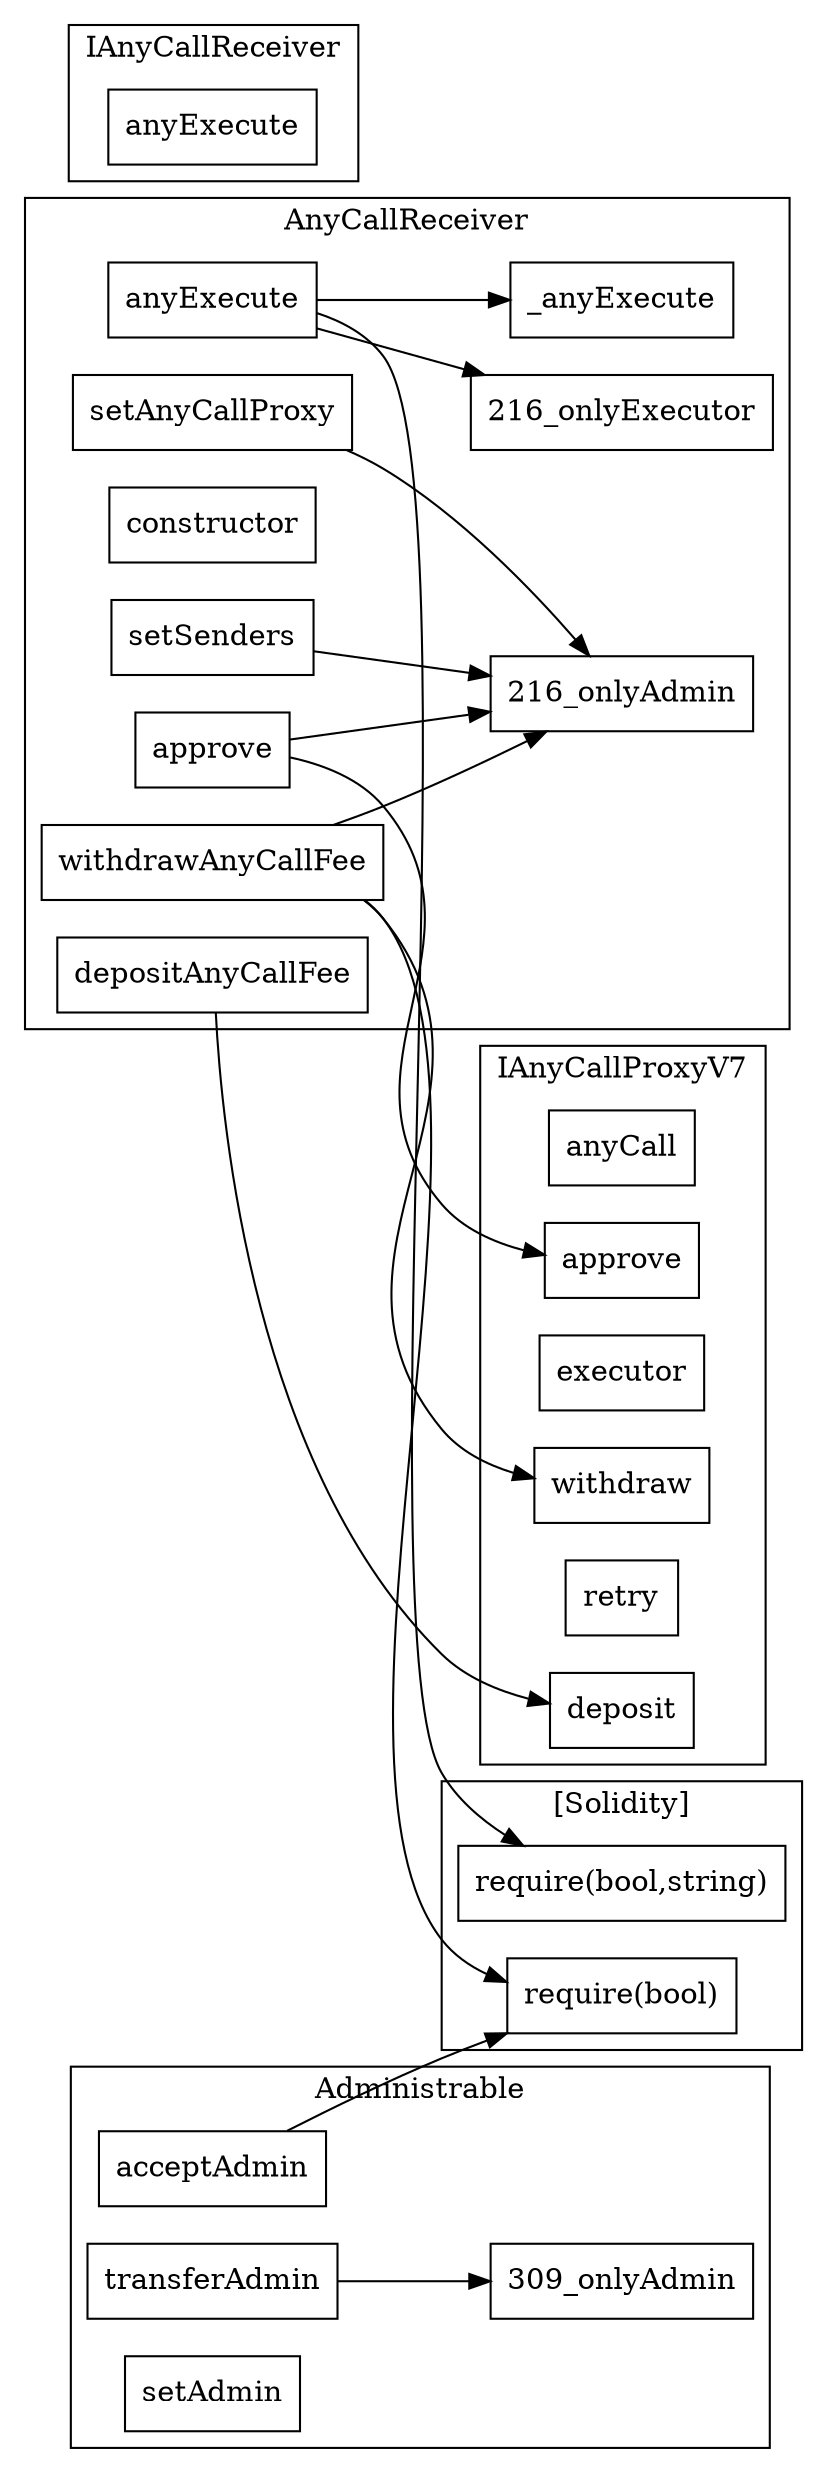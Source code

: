 strict digraph {
rankdir="LR"
node [shape=box]
subgraph cluster_216_AnyCallReceiver {
label = "AnyCallReceiver"
"216_setAnyCallProxy" [label="setAnyCallProxy"]
"216__anyExecute" [label="_anyExecute"]
"216_anyExecute" [label="anyExecute"]
"216_constructor" [label="constructor"]
"216_withdrawAnyCallFee" [label="withdrawAnyCallFee"]
"216_depositAnyCallFee" [label="depositAnyCallFee"]
"216_setSenders" [label="setSenders"]
"216_approve" [label="approve"]
"216_setAnyCallProxy" -> "216_onlyAdmin"
"216_approve" -> "216_onlyAdmin"
"216_withdrawAnyCallFee" -> "216_onlyAdmin"
"216_anyExecute" -> "216_onlyExecutor"
"216_setSenders" -> "216_onlyAdmin"
"216_anyExecute" -> "216__anyExecute"
}subgraph cluster_381_IAnyCallReceiver {
label = "IAnyCallReceiver"
"381_anyExecute" [label="anyExecute"]
}subgraph cluster_363_IAnyCallProxyV7 {
label = "IAnyCallProxyV7"
"363_anyCall" [label="anyCall"]
"363_withdraw" [label="withdraw"]
"363_executor" [label="executor"]
"363_deposit" [label="deposit"]
"363_retry" [label="retry"]
"363_approve" [label="approve"]
}subgraph cluster_309_Administrable {
label = "Administrable"
"309_acceptAdmin" [label="acceptAdmin"]
"309_transferAdmin" [label="transferAdmin"]
"309_setAdmin" [label="setAdmin"]
"309_transferAdmin" -> "309_onlyAdmin"
}subgraph cluster_solidity {
label = "[Solidity]"
"require(bool,string)" 
"require(bool)" 
"216_withdrawAnyCallFee" -> "require(bool)"
"216_anyExecute" -> "require(bool,string)"
"309_acceptAdmin" -> "require(bool)"
}"216_withdrawAnyCallFee" -> "363_withdraw"
"216_depositAnyCallFee" -> "363_deposit"
"216_approve" -> "363_approve"
}
